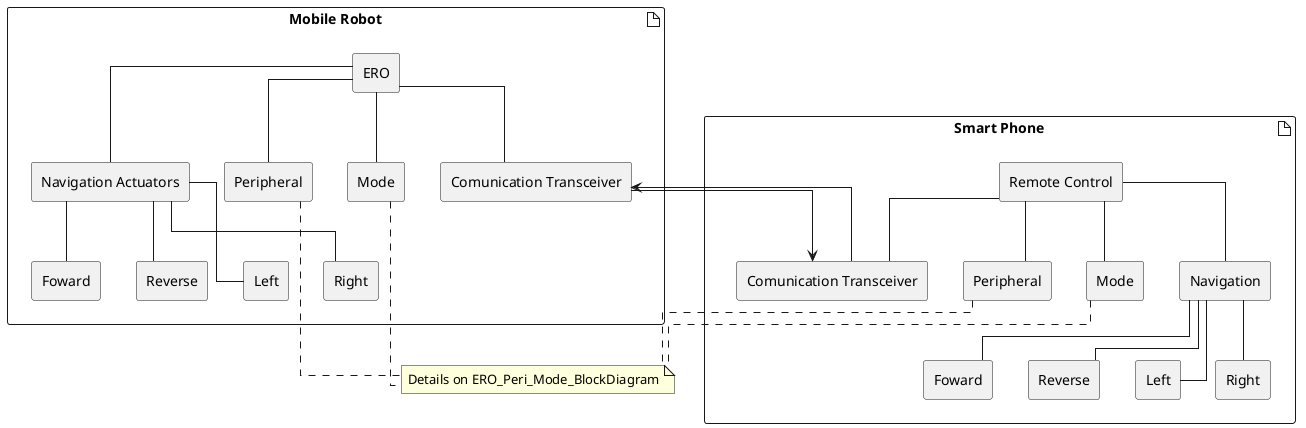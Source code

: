 @startuml
skinparam linetype polyline
skinparam linetype ortho

artifact "Mobile Robot" as robot{
    agent "ERO" as subject_ero
    agent "Navigation Actuators" as robot_nav
    agent "Peripheral" as robot_peri
    agent "Mode" as robot_mode
    agent "Comunication Transceiver" as robot_com
    agent "Foward" as robot_nav_fw
    agent "Reverse" as robot_nav_rv
    agent "Left" as robot_nav_l
    agent "Right" as robot_nav_r
} 
artifact "Smart Phone" as remote{
    agent "Remote Control" as subject_remote
    agent "Navigation" as remote_nav
    agent "Peripheral" as remote_peri
    agent "Mode" as remote_mode
    agent "Comunication Transceiver" as remote_com
    agent "Foward" as remote_nav_fw
    agent "Reverse" as remote_nav_rv
    agent "Left" as remote_nav_l
    agent "Right" as remote_nav_r
}

note "Details on ERO_Peri_Mode_BlockDiagram" as extention_hint

robot_com ---> remote_com
robot_com <--left-- remote_com
robot_com -[hidden]- remote_com
robot -[hidden]right- remote
subject_ero -[hidden]right- robot_com

subject_ero -- robot_nav
subject_ero -- robot_peri
subject_ero -- robot_mode
subject_ero -- robot_com
robot_nav -- robot_nav_fw
robot_nav -- robot_nav_rv
robot_nav -- robot_nav_l
robot_nav -- robot_nav_r

subject_remote -- remote_nav
subject_remote -- remote_peri
subject_remote -- remote_mode
subject_remote -- remote_com
remote_nav -- remote_nav_fw
remote_nav -- remote_nav_rv
remote_nav -- remote_nav_l
remote_nav -- remote_nav_r

remote_peri .. extention_hint
remote_mode .. extention_hint

robot_peri .. extention_hint
robot_mode .. extention_hint

@enduml

